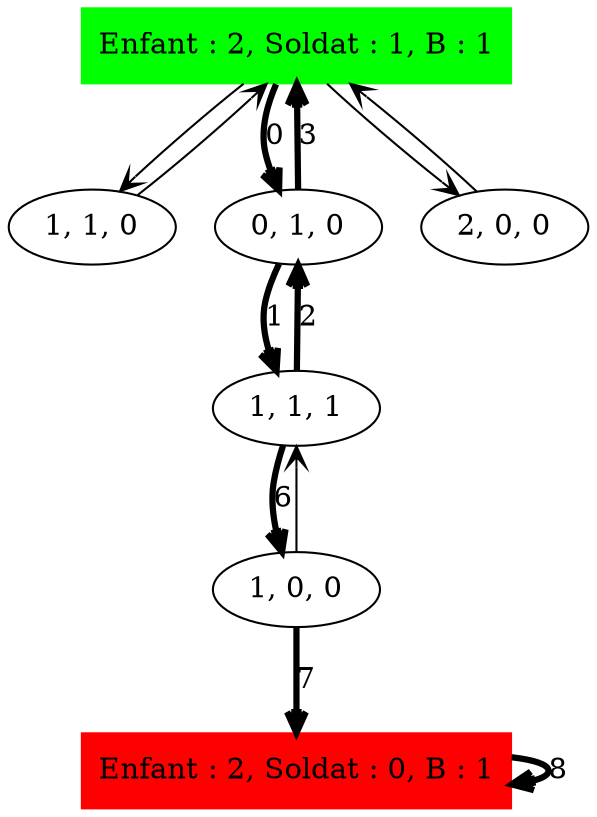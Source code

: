 digraph Soldat_Sol_ {
	initial [label="Enfant : 2, Soldat : 1, B : 1" color=green shape=box style=filled]
	final [label="Enfant : 2, Soldat : 0, B : 1" color=red shape=box style=filled]
	initial -> "1, 1, 0" [arrowhead=open]
	initial -> "0, 1, 0" [label=0 arrowhead=open penwidth=3]
	initial -> "2, 0, 0" [arrowhead=open]
	"2, 0, 0" -> initial [arrowhead=open]
	"0, 1, 0" -> "1, 1, 1" [label=1 arrowhead=open penwidth=3]
	"0, 1, 0" -> initial [label=3 arrowhead=open penwidth=3]
	"1, 1, 1" -> "0, 1, 0" [label=2 arrowhead=open penwidth=3]
	"1, 1, 1" -> "1, 0, 0" [label=6 arrowhead=open penwidth=3]
	"1, 0, 0" -> final [label=7 arrowhead=open penwidth=3]
	"1, 0, 0" -> "1, 1, 1" [arrowhead=open]
	final -> final [label=8 arrowhead=open penwidth=3]
	"1, 1, 0" -> initial [arrowhead=open]
}
